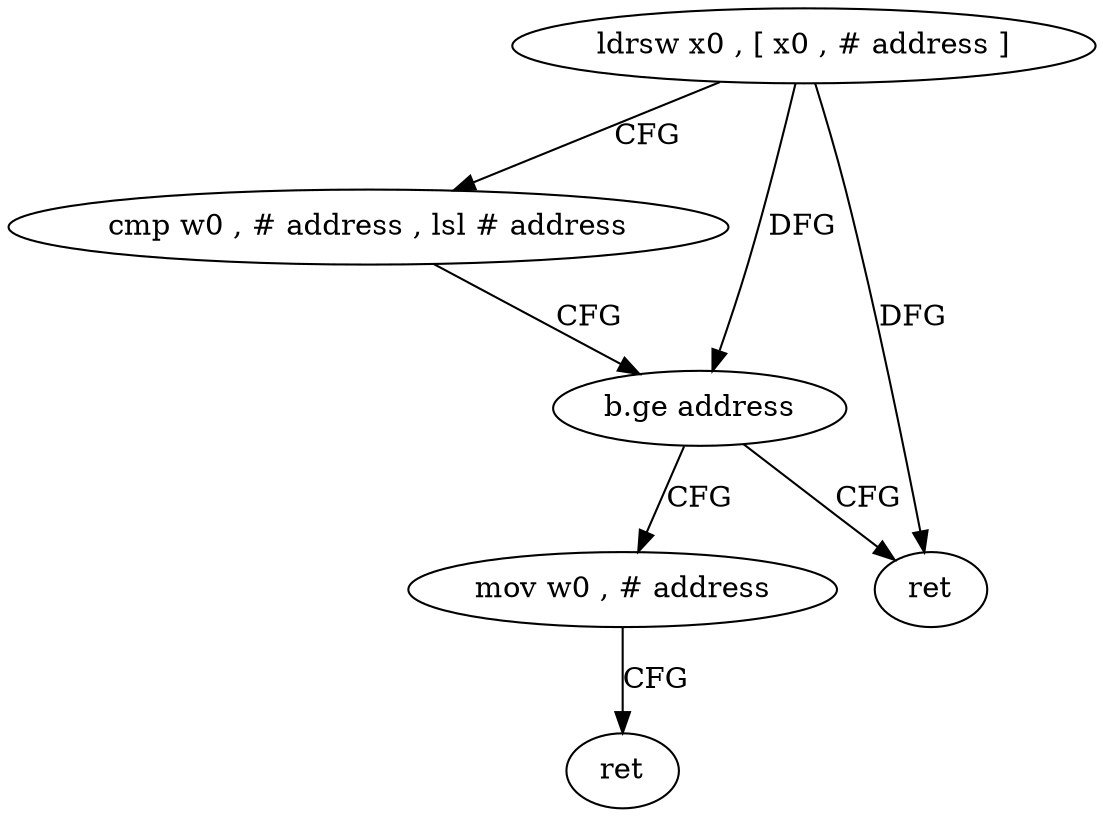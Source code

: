 digraph "func" {
"4202384" [label = "ldrsw x0 , [ x0 , # address ]" ]
"4202388" [label = "cmp w0 , # address , lsl # address" ]
"4202392" [label = "b.ge address" ]
"4202404" [label = "ret" ]
"4202396" [label = "mov w0 , # address" ]
"4202400" [label = "ret" ]
"4202384" -> "4202388" [ label = "CFG" ]
"4202384" -> "4202392" [ label = "DFG" ]
"4202384" -> "4202404" [ label = "DFG" ]
"4202388" -> "4202392" [ label = "CFG" ]
"4202392" -> "4202404" [ label = "CFG" ]
"4202392" -> "4202396" [ label = "CFG" ]
"4202396" -> "4202400" [ label = "CFG" ]
}
